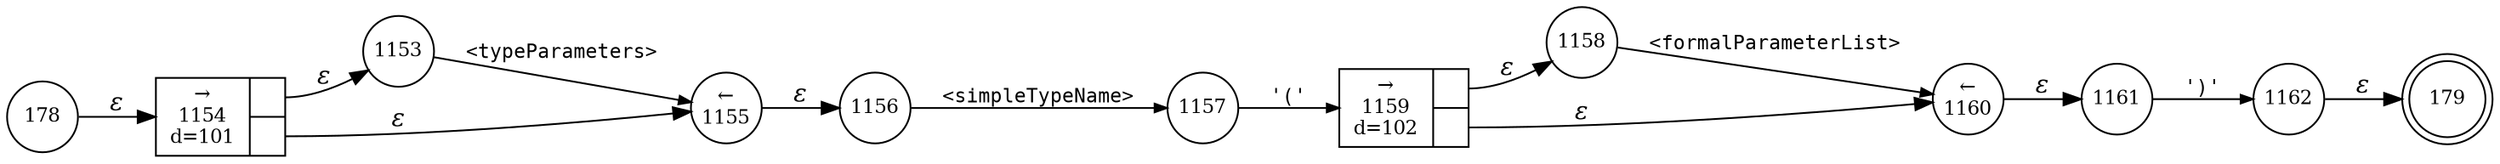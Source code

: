 digraph ATN {
rankdir=LR;
s179[fontsize=11, label="179", shape=doublecircle, fixedsize=true, width=.6];
s1153[fontsize=11,label="1153", shape=circle, fixedsize=true, width=.55, peripheries=1];
s178[fontsize=11,label="178", shape=circle, fixedsize=true, width=.55, peripheries=1];
s1154[fontsize=11,label="{&rarr;\n1154\nd=101|{<p0>|<p1>}}", shape=record, fixedsize=false, peripheries=1];
s1155[fontsize=11,label="&larr;\n1155", shape=circle, fixedsize=true, width=.55, peripheries=1];
s1156[fontsize=11,label="1156", shape=circle, fixedsize=true, width=.55, peripheries=1];
s1157[fontsize=11,label="1157", shape=circle, fixedsize=true, width=.55, peripheries=1];
s1158[fontsize=11,label="1158", shape=circle, fixedsize=true, width=.55, peripheries=1];
s1159[fontsize=11,label="{&rarr;\n1159\nd=102|{<p0>|<p1>}}", shape=record, fixedsize=false, peripheries=1];
s1160[fontsize=11,label="&larr;\n1160", shape=circle, fixedsize=true, width=.55, peripheries=1];
s1161[fontsize=11,label="1161", shape=circle, fixedsize=true, width=.55, peripheries=1];
s1162[fontsize=11,label="1162", shape=circle, fixedsize=true, width=.55, peripheries=1];
s178 -> s1154 [fontname="Times-Italic", label="&epsilon;"];
s1154:p0 -> s1153 [fontname="Times-Italic", label="&epsilon;"];
s1154:p1 -> s1155 [fontname="Times-Italic", label="&epsilon;"];
s1153 -> s1155 [fontsize=11, fontname="Courier", arrowsize=.7, label = "<typeParameters>", arrowhead = normal];
s1155 -> s1156 [fontname="Times-Italic", label="&epsilon;"];
s1156 -> s1157 [fontsize=11, fontname="Courier", arrowsize=.7, label = "<simpleTypeName>", arrowhead = normal];
s1157 -> s1159 [fontsize=11, fontname="Courier", arrowsize=.7, label = "'('", arrowhead = normal];
s1159:p0 -> s1158 [fontname="Times-Italic", label="&epsilon;"];
s1159:p1 -> s1160 [fontname="Times-Italic", label="&epsilon;"];
s1158 -> s1160 [fontsize=11, fontname="Courier", arrowsize=.7, label = "<formalParameterList>", arrowhead = normal];
s1160 -> s1161 [fontname="Times-Italic", label="&epsilon;"];
s1161 -> s1162 [fontsize=11, fontname="Courier", arrowsize=.7, label = "')'", arrowhead = normal];
s1162 -> s179 [fontname="Times-Italic", label="&epsilon;"];
}